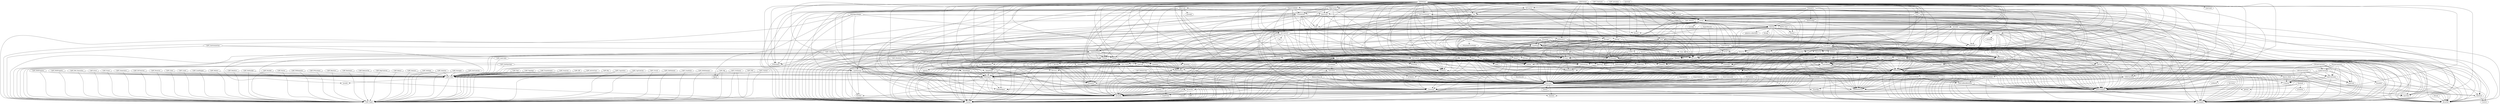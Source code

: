 DiGraph Uses {
  "Arraydef" -> "CAPI_Types"
  "Arraydef" -> "UComplex"
  "Arraydef" [href="Arraydef.html"]
  "AutoAdd" -> "UComplex"
  "AutoAdd" -> "DSSUcomplex"
  "AutoAdd" -> "EnergyMeter"
  "AutoAdd" -> "HashList"
  "AutoAdd" -> "Arraydef"
  "AutoAdd" -> "Generator"
  "AutoAdd" -> "Capacitor"
  "AutoAdd" -> "Classes"
  "AutoAdd" -> "DSSClass"
  "AutoAdd" [href="AutoAdd.html"]
  "AutoTrans" -> "Classes"
  "AutoTrans" -> "Command"
  "AutoTrans" -> "DSSClass"
  "AutoTrans" -> "PDClass"
  "AutoTrans" -> "Circuit"
  "AutoTrans" -> "PDElement"
  "AutoTrans" -> "UComplex"
  "AutoTrans" -> "DSSUcomplex"
  "AutoTrans" -> "UcMatrix"
  "AutoTrans" -> "Arraydef"
  "AutoTrans" -> "math"
  "AutoTrans" [href="AutoTrans.html"]
  "Bus" -> "ArrayDef"
  "Bus" -> "UComplex"
  "Bus" -> "DSSUcomplex"
  "Bus" -> "uCMatrix"
  "Bus" -> "NamedObject"
  "Bus" -> "DSSClass"
  "Bus" -> "DSSObject"
  "Bus" [href="Bus.html"]
  "CableConstants" -> "Arraydef"
  "CableConstants" -> "Ucmatrix"
  "CableConstants" -> "UComplex"
  "CableConstants" -> "DSSUcomplex"
  "CableConstants" -> "LineUnits"
  "CableConstants" -> "LineConstants"
  "CableConstants" [href="CableConstants.html"]
  "CableData" -> "Classes"
  "CableData" -> "Command"
  "CableData" -> "DSSClass"
  "CableData" -> "DSSObject"
  "CableData" -> "ConductorData"
  "CableData" [href="CableData.html"]
  "Capacitor" -> "Classes"
  "Capacitor" -> "Command"
  "Capacitor" -> "DSSClass"
  "Capacitor" -> "PDClass"
  "Capacitor" -> "PDElement"
  "Capacitor" -> "UcMatrix"
  "Capacitor" -> "ArrayDef"
  "Capacitor" [href="Capacitor.html"]
  "CapControl" -> "Classes"
  "CapControl" -> "Command"
  "CapControl" -> "ControlClass"
  "CapControl" -> "ControlElem"
  "CapControl" -> "CktElement"
  "CapControl" -> "Bus"
  "CapControl" -> "DSSClass"
  "CapControl" -> "Arraydef"
  "CapControl" -> "UComplex"
  "CapControl" -> "DSSUcomplex"
  "CapControl" -> "Capacitor"
  "CapControl" -> "utilities"
  "CapControl" -> "CapUserControl"
  "CapControl" [href="CapControl.html"]
  "CAPI_ActiveClass" -> "CAPI_Utils"
  "CAPI_ActiveClass" -> "CAPI_Types"
  "CAPI_ActiveClass" [href="CAPI_ActiveClass.html"]
  "CAPI_Bus" -> "CAPI_Utils"
  "CAPI_Bus" -> "CAPI_Types"
  "CAPI_Bus" [href="CAPI_Bus.html"]
  "CAPI_Capacitors" -> "CAPI_Utils"
  "CAPI_Capacitors" -> "CAPI_Types"
  "CAPI_Capacitors" [href="CAPI_Capacitors.html"]
  "CAPI_CapControls" -> "CAPI_Utils"
  "CAPI_CapControls" -> "CAPI_Types"
  "CAPI_CapControls" [href="CAPI_CapControls.html"]
  "CAPI_Circuit" -> "CAPI_Utils"
  "CAPI_Circuit" -> "CAPI_Types"
  "CAPI_Circuit" [href="CAPI_Circuit.html"]
  "CAPI_CktElement" -> "CAPI_Utils"
  "CAPI_CktElement" -> "CAPI_Types"
  "CAPI_CktElement" [href="CAPI_CktElement.html"]
  "CAPI_CmathLib" -> "CAPI_Utils"
  "CAPI_CmathLib" -> "CAPI_Types"
  "CAPI_CmathLib" [href="CAPI_CmathLib.html"]
  "CAPI_CNData" -> "CAPI_Utils"
  "CAPI_CNData" -> "CAPI_Types"
  "CAPI_CNData" -> "CNData"
  "CAPI_CNData" -> "CableData"
  "CAPI_CNData" [href="CAPI_CNData.html"]
  "CAPI_Constants" [href="CAPI_Constants.html"]
  "CAPI_Context" -> "DSSClass"
  "CAPI_Context" -> "CAPI_Utils"
  "CAPI_Context" -> "CAPI_Types"
  "CAPI_Context" [href="CAPI_Context.html"]
  "CAPI_CtrlQueue" -> "CAPI_Utils"
  "CAPI_CtrlQueue" -> "CAPI_Types"
  "CAPI_CtrlQueue" -> "Classes"
  "CAPI_CtrlQueue" [href="CAPI_CtrlQueue.html"]
  "CAPI_DSS" -> "DSSClass"
  "CAPI_DSS" -> "CAPI_Utils"
  "CAPI_DSS" -> "CAPI_Types"
  "CAPI_DSS" [href="CAPI_DSS.html"]
  "CAPI_DSSElement" -> "CAPI_Utils"
  "CAPI_DSSElement" -> "CAPI_Types"
  "CAPI_DSSElement" [href="CAPI_DSSElement.html"]
  "CAPI_DSSimComs" -> "CAPI_Utils"
  "CAPI_DSSimComs" -> "CAPI_Types"
  "CAPI_DSSimComs" -> "UComplex"
  "CAPI_DSSimComs" -> "DSSUcomplex"
  "CAPI_DSSimComs" [href="CAPI_DSSimComs.html"]
  "CAPI_DSSProgress" -> "CAPI_Utils"
  "CAPI_DSSProgress" -> "CAPI_Types"
  "CAPI_DSSProgress" [href="CAPI_DSSProgress.html"]
  "CAPI_DSSProperty" -> "CAPI_Utils"
  "CAPI_DSSProperty" -> "CAPI_Types"
  "CAPI_DSSProperty" [href="CAPI_DSSProperty.html"]
  "CAPI_DSS_Executive" -> "CAPI_Utils"
  "CAPI_DSS_Executive" -> "CAPI_Types"
  "CAPI_DSS_Executive" [href="CAPI_DSS_Executive.html"]
  "CAPI_Error" -> "CAPI_Utils"
  "CAPI_Error" -> "CAPI_Types"
  "CAPI_Error" [href="CAPI_Error.html"]
  "CAPI_Fuses" -> "CAPI_Utils"
  "CAPI_Fuses" -> "CAPI_Types"
  "CAPI_Fuses" [href="CAPI_Fuses.html"]
  "CAPI_Generators" -> "CAPI_Utils"
  "CAPI_Generators" -> "CAPI_Types"
  "CAPI_Generators" [href="CAPI_Generators.html"]
  "CAPI_GICSources" -> "CAPI_Utils"
  "CAPI_GICSources" -> "CAPI_Types"
  "CAPI_GICSources" [href="CAPI_GICSources.html"]
  "CAPI_ISources" -> "CAPI_Utils"
  "CAPI_ISources" -> "CAPI_Types"
  "CAPI_ISources" [href="CAPI_ISources.html"]
  "CAPI_LineCodes" -> "CAPI_Utils"
  "CAPI_LineCodes" -> "CAPI_Types"
  "CAPI_LineCodes" -> "LineCode"
  "CAPI_LineCodes" [href="CAPI_LineCodes.html"]
  "CAPI_LineGeometries" -> "CAPI_Utils"
  "CAPI_LineGeometries" -> "CAPI_Types"
  "CAPI_LineGeometries" -> "LineGeometry"
  "CAPI_LineGeometries" [href="CAPI_LineGeometries.html"]
  "CAPI_Lines" -> "CAPI_Utils"
  "CAPI_Lines" -> "CAPI_Types"
  "CAPI_Lines" [href="CAPI_Lines.html"]
  "CAPI_LineSpacings" -> "CAPI_Utils"
  "CAPI_LineSpacings" -> "CAPI_Types"
  "CAPI_LineSpacings" -> "LineSpacing"
  "CAPI_LineSpacings" [href="CAPI_LineSpacings.html"]
  "CAPI_Loads" -> "CAPI_Utils"
  "CAPI_Loads" -> "CAPI_Types"
  "CAPI_Loads" [href="CAPI_Loads.html"]
  "CAPI_LoadShapes" -> "CAPI_Utils"
  "CAPI_LoadShapes" -> "CAPI_Types"
  "CAPI_LoadShapes" [href="CAPI_LoadShapes.html"]
  "CAPI_metadata" [href="CAPI_metadata.html"]
  "CAPI_Meters" -> "CAPI_Utils"
  "CAPI_Meters" -> "CAPI_Types"
  "CAPI_Meters" [href="CAPI_Meters.html"]
  "CAPI_Monitors" -> "CAPI_Utils"
  "CAPI_Monitors" -> "CAPI_Types"
  "CAPI_Monitors" [href="CAPI_Monitors.html"]
  "CAPI_NoParallel" -> "CAPI_Utils"
  "CAPI_NoParallel" -> "CAPI_Types"
  "CAPI_NoParallel" [href="CAPI_NoParallel.html"]
  "CAPI_Obj" -> "CAPI_Utils"
  "CAPI_Obj" -> "CAPI_Types"
  "CAPI_Obj" -> "DSSObject"
  "CAPI_Obj" -> "fpjson"
  "CAPI_Obj" [href="CAPI_Obj.html"]
  "CAPI_Parallel" -> "CAPI_Utils"
  "CAPI_Parallel" -> "CAPI_Types"
  "CAPI_Parallel" [href="CAPI_Parallel.html"]
  "CAPI_Parser" -> "CAPI_Utils"
  "CAPI_Parser" -> "CAPI_Types"
  "CAPI_Parser" [href="CAPI_Parser.html"]
  "CAPI_PDElements" -> "CAPI_Utils"
  "CAPI_PDElements" -> "CAPI_Types"
  "CAPI_PDElements" [href="CAPI_PDElements.html"]
  "CAPI_PVSystems" -> "CAPI_Utils"
  "CAPI_PVSystems" -> "CAPI_Types"
  "CAPI_PVSystems" [href="CAPI_PVSystems.html"]
  "CAPI_Reactors" -> "CAPI_Utils"
  "CAPI_Reactors" -> "CAPI_Types"
  "CAPI_Reactors" [href="CAPI_Reactors.html"]
  "CAPI_Reclosers" -> "CAPI_Utils"
  "CAPI_Reclosers" -> "CAPI_Types"
  "CAPI_Reclosers" [href="CAPI_Reclosers.html"]
  "CAPI_ReduceCkt" -> "CAPI_Utils"
  "CAPI_ReduceCkt" -> "CAPI_Types"
  "CAPI_ReduceCkt" [href="CAPI_ReduceCkt.html"]
  "CAPI_RegControls" -> "CAPI_Utils"
  "CAPI_RegControls" -> "CAPI_Types"
  "CAPI_RegControls" [href="CAPI_RegControls.html"]
  "CAPI_Relays" -> "CAPI_Utils"
  "CAPI_Relays" -> "CAPI_Types"
  "CAPI_Relays" [href="CAPI_Relays.html"]
  "CAPI_Sensors" -> "CAPI_Utils"
  "CAPI_Sensors" -> "CAPI_Types"
  "CAPI_Sensors" [href="CAPI_Sensors.html"]
  "CAPI_Settings" -> "CAPI_Utils"
  "CAPI_Settings" -> "CAPI_Types"
  "CAPI_Settings" [href="CAPI_Settings.html"]
  "CAPI_Solution" -> "CAPI_Utils"
  "CAPI_Solution" -> "CAPI_Types"
  "CAPI_Solution" [href="CAPI_Solution.html"]
  "CAPI_Storages" -> "CAPI_Utils"
  "CAPI_Storages" -> "CAPI_Types"
  "CAPI_Storages" [href="CAPI_Storages.html"]
  "CAPI_SwtControls" -> "CAPI_Utils"
  "CAPI_SwtControls" -> "CAPI_Types"
  "CAPI_SwtControls" [href="CAPI_SwtControls.html"]
  "CAPI_Text" -> "CAPI_Utils"
  "CAPI_Text" -> "CAPI_Types"
  "CAPI_Text" [href="CAPI_Text.html"]
  "CAPI_Topology" -> "CAPI_Utils"
  "CAPI_Topology" -> "CAPI_Types"
  "CAPI_Topology" [href="CAPI_Topology.html"]
  "CAPI_Transformers" -> "CAPI_Utils"
  "CAPI_Transformers" -> "CAPI_Types"
  "CAPI_Transformers" [href="CAPI_Transformers.html"]
  "CAPI_TSData" -> "CAPI_Utils"
  "CAPI_TSData" -> "CAPI_Types"
  "CAPI_TSData" -> "TSData"
  "CAPI_TSData" -> "CableData"
  "CAPI_TSData" [href="CAPI_TSData.html"]
  "CAPI_Types" [href="CAPI_Types.html"]
  "CAPI_Utils" -> "sysutils"
  "CAPI_Utils" -> "DSSPointerList"
  "CAPI_Utils" -> "DSSClass"
  "CAPI_Utils" -> "CAPI_Types"
  "CAPI_Utils" [href="CAPI_Utils.html"]
  "CAPI_Vsources" -> "CAPI_Utils"
  "CAPI_Vsources" -> "CAPI_Types"
  "CAPI_Vsources" [href="CAPI_Vsources.html"]
  "CAPI_WireData" -> "CAPI_Utils"
  "CAPI_WireData" -> "CAPI_Types"
  "CAPI_WireData" -> "WireData"
  "CAPI_WireData" -> "ConductorData"
  "CAPI_WireData" [href="CAPI_WireData.html"]
  "CAPI_XYCurves" -> "CAPI_Utils"
  "CAPI_XYCurves" -> "CAPI_Types"
  "CAPI_XYCurves" -> "XYCurve"
  "CAPI_XYCurves" -> "DSSClass"
  "CAPI_XYCurves" [href="CAPI_XYCurves.html"]
  "CAPI_YMatrix" -> "UComplex"
  "CAPI_YMatrix" -> "DSSUcomplex"
  "CAPI_YMatrix" -> "Solution"
  "CAPI_YMatrix" -> "CAPI_Utils"
  "CAPI_YMatrix" -> "CAPI_Types"
  "CAPI_YMatrix" [href="CAPI_YMatrix.html"]
  "CAPI_ZIP" -> "CAPI_Utils"
  "CAPI_ZIP" -> "CAPI_Types"
  "CAPI_ZIP" [href="CAPI_ZIP.html"]
  "CapUserControl" -> "Dynamics"
  "CapUserControl" -> "DSSCallBackRoutines"
  "CapUserControl" -> "UComplex"
  "CapUserControl" -> "DSSUcomplex"
  "CapUserControl" -> "Arraydef"
  "CapUserControl" -> "DSSClass"
  "CapUserControl" [href="CapUserControl.html"]
  "Circuit" -> "Classes"
  "Circuit" -> "Solution"
  "Circuit" -> "SysUtils"
  "Circuit" -> "ArrayDef"
  "Circuit" -> "HashList"
  "Circuit" -> "DSSPointerList"
  "Circuit" -> "CktElement"
  "Circuit" -> "DSSClass"
  "Circuit" -> "Bus"
  "Circuit" -> "LoadShape"
  "Circuit" -> "PriceShape"
  "Circuit" -> "ControlQueue"
  "Circuit" -> "UComplex"
  "Circuit" -> "DSSUcomplex"
  "Circuit" -> "AutoAdd"
  "Circuit" -> "EnergyMeter"
  "Circuit" -> "NamedObject"
  "Circuit" -> "CktTree"
  "Circuit" -> "MeTIS_Exec"
  "Circuit" -> "Monitor"
  "Circuit" -> "PCClass"
  "Circuit" -> "PDClass"
  "Circuit" -> "math"
  "Circuit" -> "Sparse_Math"
  "Circuit" -> "Process"
  "Circuit" -> "syncobjs"
  "Circuit" [href="Circuit.html"]
  "CktElement" -> "Classes"
  "CktElement" -> "UComplex"
  "CktElement" -> "DSSUcomplex"
  "CktElement" -> "Ucmatrix"
  "CktElement" -> "ArrayDef"
  "CktElement" -> "Terminal"
  "CktElement" -> "DSSObject"
  "CktElement" -> "DSSClass"
  "CktElement" -> "DSSPointerList"
  "CktElement" -> "DSSClassDefs"
  "CktElement" [href="CktElement.html"]
  "CktElementClass" -> "DSSClass"
  "CktElementClass" [href="CktElementClass.html"]
  "CktTree" -> "Classes"
  "CktTree" -> "ArrayDef"
  "CktTree" -> "StackDef"
  "CktTree" -> "DSSPointerList"
  "CktTree" -> "CktElement"
  "CktTree" [href="CktTree.html"]
  "CmdForms" -> "Classes"
  "CmdForms" [href="CmdForms.html"]
  "CNData" -> "Classes"
  "CNData" -> "Command"
  "CNData" -> "DSSClass"
  "CNData" -> "DSSObject"
  "CNData" -> "ConductorData"
  "CNData" -> "CableData"
  "CNData" [href="CNData.html"]
  "CNLineConstants" -> "Arraydef"
  "CNLineConstants" -> "Ucmatrix"
  "CNLineConstants" -> "UComplex"
  "CNLineConstants" -> "DSSUcomplex"
  "CNLineConstants" -> "LineUnits"
  "CNLineConstants" -> "LineConstants"
  "CNLineConstants" -> "CableConstants"
  "CNLineConstants" [href="CNLineConstants.html"]
  "Command" -> "Hashlist"
  "Command" [href="Command.html"]
  "ConductorData" -> "Classes"
  "ConductorData" -> "Command"
  "ConductorData" -> "DSSClass"
  "ConductorData" -> "DSSObject"
  "ConductorData" -> "ArrayDef"
  "ConductorData" [href="ConductorData.html"]
  "ControlClass" -> "DSSClass"
  "ControlClass" -> "CktElementClass"
  "ControlClass" [href="ControlClass.html"]
  "ControlElem" -> "CktElement"
  "ControlElem" -> "Bus"
  "ControlElem" -> "UComplex"
  "ControlElem" -> "DSSUcomplex"
  "ControlElem" -> "DSSClass"
  "ControlElem" [href="ControlElem.html"]
  "ControlProxy" -> "Classes"
  "ControlProxy" -> "ControlQueue"
  "ControlProxy" -> "ControlElem"
  "ControlProxy" -> "DSSClass"
  "ControlProxy" -> "sysutils"
  "ControlProxy" -> "Utilities"
  "ControlProxy" -> "UComplex"
  "ControlProxy" -> "DSSUcomplex"
  "ControlProxy" [href="ControlProxy.html"]
  "ControlQueue" -> "Arraydef"
  "ControlQueue" -> "ControlElem"
  "ControlQueue" -> "Classes"
  "ControlQueue" -> "DSSClass"
  "ControlQueue" [href="ControlQueue.html"]
  "cpucount" [href="cpucount.html"]
  "Diakoptics" -> "DSSClass"
  "Diakoptics" -> "Circuit"
  "Diakoptics" -> "Solution"
  "Diakoptics" -> "SysUtils"
  "Diakoptics" -> "DSSClassDefs"
  "Diakoptics" -> "EnergyMeter"
  "Diakoptics" -> "SolutionAlgs"
  "Diakoptics" -> "Line"
  "Diakoptics" -> "CmdForms"
  "Diakoptics" [href="Diakoptics.html"]
  "DSSCallBackRoutines" -> "ArrayDef"
  "DSSCallBackRoutines" -> "UComplex"
  "DSSCallBackRoutines" -> "DSSUcomplex"
  "DSSCallBackRoutines" [href="DSSCallBackRoutines.html"]
  "DSSClass" -> "Command"
  "DSSClass" -> "Arraydef"
  "DSSClass" -> "Hashlist"
  "DSSClass" -> "Classes"
  "DSSClass" -> "DSSPointerList"
  "DSSClass" -> "NamedObject"
  "DSSClass" -> "ParserDel"
  "DSSClass" -> "SyncObjs"
  "DSSClass" -> "UComplex"
  "DSSClass" -> "DSSUcomplex"
  "DSSClass" -> "contnrs"
  "DSSClass" -> "CAPI_Types"
  "DSSClass" -> "gettext"
  "DSSClass" [href="DSSClass.html"]
  "DSSClassDefs" -> "DSSClass"
  "DSSClassDefs" -> "DSSPointerList"
  "DSSClassDefs" -> "HashList"
  "DSSClassDefs" [href="DSSClassDefs.html"]
  "DSSGlobals" -> "Classes"
  "DSSGlobals" -> "DSSClassDefs"
  "DSSGlobals" -> "DSSObject"
  "DSSGlobals" -> "DSSClass"
  "DSSGlobals" -> "ParserDel"
  "DSSGlobals" -> "Hashlist"
  "DSSGlobals" -> "DSSPointerList"
  "DSSGlobals" -> "UComplex"
  "DSSGlobals" -> "DSSUcomplex"
  "DSSGlobals" -> "Arraydef"
  "DSSGlobals" -> "CktElement"
  "DSSGlobals" -> "Circuit"
  "DSSGlobals" -> "BaseUnix"
  "DSSGlobals" -> "gettext"
  "DSSGlobals" -> "CpuCount"
  "DSSGlobals" -> "Spectrum"
  "DSSGlobals" -> "LoadShape"
  "DSSGlobals" -> "TempShape"
  "DSSGlobals" -> "PriceShape"
  "DSSGlobals" -> "XYCurve"
  "DSSGlobals" -> "GrowthShape"
  "DSSGlobals" -> "Monitor"
  "DSSGlobals" -> "EnergyMeter"
  "DSSGlobals" -> "Sensor"
  "DSSGlobals" -> "TCC_Curve"
  "DSSGlobals" -> "WireData"
  "DSSGlobals" -> "CNData"
  "DSSGlobals" -> "TSData"
  "DSSGlobals" -> "LineSpacing"
  "DSSGlobals" -> "Storage"
  "DSSGlobals" -> "Storage2"
  "DSSGlobals" -> "PVSystem"
  "DSSGlobals" -> "PVSystem2"
  "DSSGlobals" -> "InvControl"
  "DSSGlobals" -> "InvControl2"
  "DSSGlobals" -> "ExpControl"
  "DSSGlobals" -> "LineCode"
  "DSSGlobals" -> "LineGeometry"
  "DSSGlobals" -> "Line"
  "DSSGlobals" -> "VSource"
  "DSSGlobals" -> "ISource"
  "DSSGlobals" -> "VCCS"
  "DSSGlobals" -> "Load"
  "DSSGlobals" -> "Transformer"
  "DSSGlobals" -> "RegControl"
  "DSSGlobals" -> "Capacitor"
  "DSSGlobals" -> "Reactor"
  "DSSGlobals" -> "CapControl"
  "DSSGlobals" -> "Fault"
  "DSSGlobals" -> "Generator"
  "DSSGlobals" -> "GenDispatcher"
  "DSSGlobals" -> "StorageController"
  "DSSGlobals" -> "StorageController2"
  "DSSGlobals" -> "Relay"
  "DSSGlobals" -> "Recloser"
  "DSSGlobals" -> "Fuse"
  "DSSGlobals" -> "SwtControl"
  "DSSGlobals" -> "UPFC"
  "DSSGlobals" -> "UPFCControl"
  "DSSGlobals" -> "ESPVLControl"
  "DSSGlobals" -> "IndMach012"
  "DSSGlobals" -> "GICsource"
  "DSSGlobals" -> "AutoTrans"
  "DSSGlobals" -> "VSConverter"
  "DSSGlobals" -> "XfmrCode"
  "DSSGlobals" -> "GICLine"
  "DSSGlobals" -> "GICTransformer"
  "DSSGlobals" [href="DSSGlobals.html"]
  "DSSHelper" -> "DSSClass"
  "DSSHelper" -> "Circuit"
  "DSSHelper" -> "Spectrum"
  "DSSHelper" -> "LoadShape"
  "DSSHelper" -> "TempShape"
  "DSSHelper" -> "PriceShape"
  "DSSHelper" -> "XYCurve"
  "DSSHelper" -> "GrowthShape"
  "DSSHelper" -> "Monitor"
  "DSSHelper" -> "EnergyMeter"
  "DSSHelper" -> "Sensor"
  "DSSHelper" -> "TCC_Curve"
  "DSSHelper" -> "WireData"
  "DSSHelper" -> "CNData"
  "DSSHelper" -> "TSData"
  "DSSHelper" -> "LineSpacing"
  "DSSHelper" -> "Storage"
  "DSSHelper" -> "Storage2"
  "DSSHelper" -> "PVSystem"
  "DSSHelper" -> "PVSystem2"
  "DSSHelper" -> "InvControl"
  "DSSHelper" -> "InvControl2"
  "DSSHelper" -> "ExpControl"
  "DSSHelper" -> "LineCode"
  "DSSHelper" -> "LineGeometry"
  "DSSHelper" -> "Line"
  "DSSHelper" -> "VSource"
  "DSSHelper" -> "ISource"
  "DSSHelper" -> "VCCS"
  "DSSHelper" -> "Load"
  "DSSHelper" -> "Transformer"
  "DSSHelper" -> "RegControl"
  "DSSHelper" -> "Capacitor"
  "DSSHelper" -> "Reactor"
  "DSSHelper" -> "CapControl"
  "DSSHelper" -> "Fault"
  "DSSHelper" -> "Generator"
  "DSSHelper" -> "GenDispatcher"
  "DSSHelper" -> "StorageController"
  "DSSHelper" -> "StorageController2"
  "DSSHelper" -> "Relay"
  "DSSHelper" -> "Recloser"
  "DSSHelper" -> "Fuse"
  "DSSHelper" -> "SwtControl"
  "DSSHelper" -> "UPFC"
  "DSSHelper" -> "UPFCControl"
  "DSSHelper" -> "ESPVLControl"
  "DSSHelper" -> "IndMach012"
  "DSSHelper" -> "GICsource"
  "DSSHelper" -> "AutoTrans"
  "DSSHelper" -> "VSConverter"
  "DSSHelper" -> "XfmrCode"
  "DSSHelper" -> "GICLine"
  "DSSHelper" -> "GICTransformer"
  "DSSHelper" -> "Solution"
  "DSSHelper" -> "ConductorData"
  "DSSHelper" -> "DSSObject"
  "DSSHelper" -> "Executive"
  "DSSHelper" -> "ControlProxy"
  "DSSHelper" -> "ExportCIMXML"
  "DSSHelper" [href="DSSHelper.html"]
  "DSSObject" -> "Classes"
  "DSSObject" -> "ParserDel"
  "DSSObject" -> "Arraydef"
  "DSSObject" -> "DSSClass"
  "DSSObject" -> "NamedObject"
  "DSSObject" -> "CAPI_Types"
  "DSSObject" [href="DSSObject.html"]
  "DSSObjectHelper" -> "Classes"
  "DSSObjectHelper" -> "DSSObject"
  "DSSObjectHelper" -> "DSSClass"
  "DSSObjectHelper" -> "Circuit"
  "DSSObjectHelper" -> "ArrayDef"
  "DSSObjectHelper" -> "CAPI_Types"
  "DSSObjectHelper" -> "fpjson"
  "DSSObjectHelper" [href="DSSObjectHelper.html"]
  "DSSPointerList" -> "Arraydef"
  "DSSPointerList" -> "SysUtils"
  "DSSPointerList" [href="DSSPointerList.html"]
  "DSSUcomplex" -> "UComplex"
  "DSSUcomplex" [href="DSSUcomplex.html"]
  "Dynamics" [href="Dynamics.html"]
  "EnergyMeter" -> "DSSClass"
  "EnergyMeter" -> "MeterClass"
  "EnergyMeter" -> "MeterElement"
  "EnergyMeter" -> "CktElement"
  "EnergyMeter" -> "PDElement"
  "EnergyMeter" -> "arrayDef"
  "EnergyMeter" -> "DSSPointerList"
  "EnergyMeter" -> "CktTree"
  "EnergyMeter" -> "UComplex"
  "EnergyMeter" -> "DSSUcomplex"
  "EnergyMeter" -> "Load"
  "EnergyMeter" -> "Generator"
  "EnergyMeter" -> "XYCurve"
  "EnergyMeter" -> "Command"
  "EnergyMeter" -> "Classes"
  "EnergyMeter" [href="EnergyMeter.html"]
  "ESPVLControl" -> "Command"
  "ESPVLControl" -> "ControlClass"
  "ESPVLControl" -> "ControlElem"
  "ESPVLControl" -> "CktElement"
  "ESPVLControl" -> "DSSClass"
  "ESPVLControl" -> "Arraydef"
  "ESPVLControl" -> "UComplex"
  "ESPVLControl" -> "DSSUcomplex"
  "ESPVLControl" -> "utilities"
  "ESPVLControl" -> "DSSPointerList"
  "ESPVLControl" -> "Classes"
  "ESPVLControl" -> "Loadshape"
  "ESPVLControl" [href="ESPVLControl.html"]
  "ExecCommands" -> "Command"
  "ExecCommands" -> "DSSClass"
  "ExecCommands" [href="ExecCommands.html"]
  "ExecHelper" -> "Executive"
  "ExecHelper" -> "Classes"
  "ExecHelper" [href="ExecHelper.html"]
  "ExecOptions" -> "Command"
  "ExecOptions" -> "DSSClass"
  "ExecOptions" [href="ExecOptions.html"]
  "Executive" -> "Classes"
  "Executive" -> "DSSPointerList"
  "Executive" -> "Command"
  "Executive" -> "Contnrs"
  "Executive" -> "DSSClass"
  "Executive" -> "CAPI_Utils"
  "Executive" -> "CAPI_Types"
  "Executive" [href="Executive.html"]
  "ExpControl" -> "gqueue"
  "ExpControl" -> "Command"
  "ExpControl" -> "ControlClass"
  "ExpControl" -> "ControlElem"
  "ExpControl" -> "CktElement"
  "ExpControl" -> "DSSClass"
  "ExpControl" -> "PVSystem2"
  "ExpControl" -> "Arraydef"
  "ExpControl" -> "UComplex"
  "ExpControl" -> "DSSUcomplex"
  "ExpControl" -> "utilities"
  "ExpControl" -> "Dynamics"
  "ExpControl" -> "DSSPointerList"
  "ExpControl" -> "Classes"
  "ExpControl" -> "StrUtils"
  "ExpControl" [href="ExpControl.html"]
  "ExportCIMXML" -> "Classes"
  "ExportCIMXML" -> "NamedObject"
  "ExportCIMXML" -> "DSSClass"
  "ExportCIMXML" -> "CktElement"
  "ExportCIMXML" -> "PDElement"
  "ExportCIMXML" -> "Transformer"
  "ExportCIMXML" -> "AutoTrans"
  "ExportCIMXML" -> "Storage2"
  "ExportCIMXML" -> "InvControl2"
  "ExportCIMXML" -> "ExpControl"
  "ExportCIMXML" -> "PVSystem2"
  "ExportCIMXML" -> "HashList"
  "ExportCIMXML" [href="ExportCIMXML.html"]
  "ExportOptions" -> "Command"
  "ExportOptions" -> "DSSClass"
  "ExportOptions" [href="ExportOptions.html"]
  "ExportResults" -> "EnergyMeter"
  "ExportResults" -> "XYCurve"
  "ExportResults" -> "DSSClass"
  "ExportResults" [href="ExportResults.html"]
  "Fault" -> "Classes"
  "Fault" -> "Command"
  "Fault" -> "DSSClass"
  "Fault" -> "PDClass"
  "Fault" -> "Circuit"
  "Fault" -> "PDElement"
  "Fault" -> "UcMatrix"
  "Fault" -> "ArrayDef"
  "Fault" [href="Fault.html"]
  "Fuse" -> "Classes"
  "Fuse" -> "Command"
  "Fuse" -> "ControlClass"
  "Fuse" -> "ControlElem"
  "Fuse" -> "CktElement"
  "Fuse" -> "DSSClass"
  "Fuse" -> "Arraydef"
  "Fuse" -> "UComplex"
  "Fuse" -> "DSSUcomplex"
  "Fuse" -> "utilities"
  "Fuse" -> "TCC_Curve"
  "Fuse" -> "Math"
  "Fuse" [href="Fuse.html"]
  "GenDispatcher" -> "Command"
  "GenDispatcher" -> "ControlClass"
  "GenDispatcher" -> "ControlElem"
  "GenDispatcher" -> "CktElement"
  "GenDispatcher" -> "DSSClass"
  "GenDispatcher" -> "Arraydef"
  "GenDispatcher" -> "UComplex"
  "GenDispatcher" -> "DSSUcomplex"
  "GenDispatcher" -> "utilities"
  "GenDispatcher" -> "DSSPointerList"
  "GenDispatcher" -> "Classes"
  "GenDispatcher" [href="GenDispatcher.html"]
  "generator" -> "Classes"
  "generator" -> "GenUserModel"
  "generator" -> "DSSClass"
  "generator" -> "PCClass"
  "generator" -> "PCElement"
  "generator" -> "ucmatrix"
  "generator" -> "UComplex"
  "generator" -> "DSSUcomplex"
  "generator" -> "LoadShape"
  "generator" -> "Spectrum"
  "generator" -> "ArrayDef"
  "generator" -> "Dynamics"
  "generator" [href="generator.html"]
  "GenUserModel" -> "Dynamics"
  "GenUserModel" -> "DSSCallBackRoutines"
  "GenUserModel" -> "UComplex"
  "GenUserModel" -> "DSSUcomplex"
  "GenUserModel" -> "Arraydef"
  "GenUserModel" -> "DSSClass"
  "GenUserModel" [href="GenUserModel.html"]
  "GICLine" -> "Classes"
  "GICLine" -> "DSSClass"
  "GICLine" -> "PCClass"
  "GICLine" -> "PCElement"
  "GICLine" -> "ucmatrix"
  "GICLine" -> "UComplex"
  "GICLine" -> "DSSUcomplex"
  "GICLine" -> "Spectrum"
  "GICLine" [href="GICLine.html"]
  "GICsource" -> "Classes"
  "GICsource" -> "DSSClass"
  "GICsource" -> "PCClass"
  "GICsource" -> "PCElement"
  "GICsource" -> "ucmatrix"
  "GICsource" -> "UComplex"
  "GICsource" -> "DSSUcomplex"
  "GICsource" -> "Line"
  "GICsource" [href="GICsource.html"]
  "GICTransformer" -> "Classes"
  "GICTransformer" -> "Command"
  "GICTransformer" -> "DSSClass"
  "GICTransformer" -> "PDClass"
  "GICTransformer" -> "Circuit"
  "GICTransformer" -> "PDElement"
  "GICTransformer" -> "UcMatrix"
  "GICTransformer" -> "ArrayDef"
  "GICTransformer" -> "XYCurve"
  "GICTransformer" [href="GICTransformer.html"]
  "GrowthShape" -> "Classes"
  "GrowthShape" -> "Command"
  "GrowthShape" -> "DSSClass"
  "GrowthShape" -> "DSSObject"
  "GrowthShape" -> "UcMatrix"
  "GrowthShape" -> "Arraydef"
  "GrowthShape" [href="GrowthShape.html"]
  "HashList" -> "Contnrs"
  "HashList" -> "ArrayDef"
  "HashList" [href="HashList.html"]
  "IndMach012" -> "Classes"
  "IndMach012" -> "DSSClass"
  "IndMach012" -> "PCClass"
  "IndMach012" -> "PCElement"
  "IndMach012" -> "ucmatrix"
  "IndMach012" -> "UComplex"
  "IndMach012" -> "DSSUcomplex"
  "IndMach012" -> "ArrayDef"
  "IndMach012" -> "LoadShape"
  "IndMach012" -> "GrowthShape"
  "IndMach012" -> "Spectrum"
  "IndMach012" -> "Dynamics"
  "IndMach012" -> "Generator"
  "IndMach012" [href="IndMach012.html"]
  "InvControl" -> "RollAvgWindow"
  "InvControl" -> "Command"
  "InvControl" -> "ControlClass"
  "InvControl" -> "ControlElem"
  "InvControl" -> "CktElement"
  "InvControl" -> "DSSClass"
  "InvControl" -> "PVSystem"
  "InvControl" -> "Arraydef"
  "InvControl" -> "UComplex"
  "InvControl" -> "DSSUcomplex"
  "InvControl" -> "utilities"
  "InvControl" -> "XYcurve"
  "InvControl" -> "Dynamics"
  "InvControl" -> "DSSPointerList"
  "InvControl" -> "Classes"
  "InvControl" -> "StrUtils"
  "InvControl" [href="InvControl.html"]
  "InvControl2" -> "RollAvgWindow"
  "InvControl2" -> "Command"
  "InvControl2" -> "ControlClass"
  "InvControl2" -> "ControlElem"
  "InvControl2" -> "CktElement"
  "InvControl2" -> "DSSClass"
  "InvControl2" -> "bus"
  "InvControl2" -> "PCElement"
  "InvControl2" -> "PVSystem2"
  "InvControl2" -> "Storage2"
  "InvControl2" -> "Arraydef"
  "InvControl2" -> "UComplex"
  "InvControl2" -> "DSSUcomplex"
  "InvControl2" -> "utilities"
  "InvControl2" -> "XYcurve"
  "InvControl2" -> "Dynamics"
  "InvControl2" -> "DSSPointerList"
  "InvControl2" -> "Classes"
  "InvControl2" -> "StrUtils"
  "InvControl2" [href="InvControl2.html"]
  "Isource" -> "Classes"
  "Isource" -> "DSSClass"
  "Isource" -> "PCClass"
  "Isource" -> "PCElement"
  "Isource" -> "ucmatrix"
  "Isource" -> "UComplex"
  "Isource" -> "DSSUcomplex"
  "Isource" -> "Spectrum"
  "Isource" -> "Loadshape"
  "Isource" [href="Isource.html"]
  "KLUSolve" -> "UComplex"
  "KLUSolve" -> "DSSUcomplex"
  "KLUSolve" [href="KLUSolve.html"]
  "Line" -> "Classes"
  "Line" -> "Command"
  "Line" -> "DSSClass"
  "Line" -> "Circuit"
  "Line" -> "PDElement"
  "Line" -> "UcMatrix"
  "Line" -> "LineCode"
  "Line" -> "ArrayDef"
  "Line" -> "LineGeometry"
  "Line" -> "LineSpacing"
  "Line" -> "ConductorData"
  "Line" -> "PDClass"
  "Line" -> "UComplex"
  "Line" -> "DSSUcomplex"
  "Line" -> "DSSObject"
  "Line" [href="Line.html"]
  "LineCode" -> "Classes"
  "LineCode" -> "Command"
  "LineCode" -> "DSSClass"
  "LineCode" -> "DSSObject"
  "LineCode" -> "UcMatrix"
  "LineCode" -> "Arraydef"
  "LineCode" [href="LineCode.html"]
  "LineConstants" -> "Arraydef"
  "LineConstants" -> "Ucmatrix"
  "LineConstants" -> "UComplex"
  "LineConstants" -> "DSSUcomplex"
  "LineConstants" -> "LineUnits"
  "LineConstants" [href="LineConstants.html"]
  "LineGeometry" -> "Classes"
  "LineGeometry" -> "Sysutils"
  "LineGeometry" -> "Arraydef"
  "LineGeometry" -> "Command"
  "LineGeometry" -> "DSSClass"
  "LineGeometry" -> "DSSObject"
  "LineGeometry" -> "uCMatrix"
  "LineGeometry" -> "LineConstants"
  "LineGeometry" -> "ConductorData"
  "LineGeometry" -> "CNData"
  "LineGeometry" -> "TSData"
  "LineGeometry" -> "LineSpacing"
  "LineGeometry" [href="LineGeometry.html"]
  "LineSpacing" -> "Classes"
  "LineSpacing" -> "Sysutils"
  "LineSpacing" -> "Arraydef"
  "LineSpacing" -> "Command"
  "LineSpacing" -> "DSSClass"
  "LineSpacing" -> "DSSObject"
  "LineSpacing" [href="LineSpacing.html"]
  "LineUnits" [href="LineUnits.html"]
  "Load" -> "Classes"
  "Load" -> "DSSClass"
  "Load" -> "PCClass"
  "Load" -> "PCElement"
  "Load" -> "ucmatrix"
  "Load" -> "UComplex"
  "Load" -> "DSSUcomplex"
  "Load" -> "LoadShape"
  "Load" -> "GrowthShape"
  "Load" -> "Spectrum"
  "Load" -> "ArrayDef"
  "Load" [href="Load.html"]
  "LoadShape" -> "Classes"
  "LoadShape" -> "ParserDel"
  "LoadShape" -> "Command"
  "LoadShape" -> "DSSClass"
  "LoadShape" -> "DSSObject"
  "LoadShape" -> "UcMatrix"
  "LoadShape" -> "UComplex"
  "LoadShape" -> "DSSUcomplex"
  "LoadShape" -> "Arraydef"
  "LoadShape" -> "Utilities"
  "LoadShape" -> "BaseUnix"
  "LoadShape" -> "Unix"
  "LoadShape" [href="LoadShape.html"]
  "Mathutil" -> "Arraydef"
  "Mathutil" -> "UComplex"
  "Mathutil" -> "DSSUcomplex"
  "Mathutil" -> "uCmatrix"
  "Mathutil" [href="Mathutil.html"]
  "MemoryMap_lib" -> "Classes"
  "MemoryMap_lib" -> "DSSClass"
  "MemoryMap_lib" [href="MemoryMap_lib.html"]
  "MeterClass" -> "DSSClass"
  "MeterClass" -> "CktElementClass"
  "MeterClass" [href="MeterClass.html"]
  "MeterElement" -> "CktElement"
  "MeterElement" -> "Bus"
  "MeterElement" -> "UComplex"
  "MeterElement" -> "DSSUcomplex"
  "MeterElement" -> "DSSClass"
  "MeterElement" -> "Arraydef"
  "MeterElement" [href="MeterElement.html"]
  "MeTIS_Exec" -> "SysUtils"
  "MeTIS_Exec" -> "Classes"
  "MeTIS_Exec" -> "Process"
  "MeTIS_Exec" [href="MeTIS_Exec.html"]
  "Monitor" -> "Command"
  "Monitor" -> "MeterClass"
  "Monitor" -> "Meterelement"
  "Monitor" -> "DSSClass"
  "Monitor" -> "Arraydef"
  "Monitor" -> "UComplex"
  "Monitor" -> "DSSUcomplex"
  "Monitor" -> "utilities"
  "Monitor" -> "Classes"
  "Monitor" [href="Monitor.html"]
  "NamedObject" [href="NamedObject.html"]
  "OHLineConstants" -> "Arraydef"
  "OHLineConstants" -> "Ucmatrix"
  "OHLineConstants" -> "UComplex"
  "OHLineConstants" -> "DSSUcomplex"
  "OHLineConstants" -> "LineUnits"
  "OHLineConstants" -> "LineConstants"
  "OHLineConstants" [href="OHLineConstants.html"]
  "ParserDel" -> "Arraydef"
  "ParserDel" -> "classes"
  "ParserDel" -> "CmdForms"
  "ParserDel" -> "Sysutils"
  "ParserDel" -> "RPN"
  "ParserDel" -> "HashList"
  "ParserDel" [href="ParserDel.html"]
  "PCClass" -> "DSSClass"
  "PCClass" -> "CktElementClass"
  "PCClass" [href="PCClass.html"]
  "PCElement" -> "Classes"
  "PCElement" -> "CktElement"
  "PCElement" -> "UComplex"
  "PCElement" -> "DSSUcomplex"
  "PCElement" -> "DSSClass"
  "PCElement" -> "Spectrum"
  "PCElement" -> "Arraydef"
  "PCElement" -> "Meterelement"
  "PCElement" [href="PCElement.html"]
  "PDClass" -> "DSSClass"
  "PDClass" -> "CktElementClass"
  "PDClass" [href="PDClass.html"]
  "PDElement" -> "CktElement"
  "PDElement" -> "UComplex"
  "PDElement" -> "DSSUcomplex"
  "PDElement" -> "ucmatrix"
  "PDElement" -> "DSSClass"
  "PDElement" -> "MeterElement"
  "PDElement" -> "Arraydef"
  "PDElement" [href="PDElement.html"]
  "PlotOptions" -> "Command"
  "PlotOptions" -> "ArrayDef"
  "PlotOptions" -> "DSSClass"
  "PlotOptions" [href="PlotOptions.html"]
  "PriceShape" -> "Classes"
  "PriceShape" -> "Command"
  "PriceShape" -> "DSSClass"
  "PriceShape" -> "DSSObject"
  "PriceShape" -> "Arraydef"
  "PriceShape" [href="PriceShape.html"]
  "Pstcalc" -> "ArrayDef"
  "Pstcalc" [href="Pstcalc.html"]
  "PVsystem" -> "Classes"
  "PVsystem" -> "DSSClass"
  "PVsystem" -> "PCClass"
  "PVsystem" -> "PCElement"
  "PVsystem" -> "ucmatrix"
  "PVsystem" -> "UComplex"
  "PVsystem" -> "DSSUcomplex"
  "PVsystem" -> "LoadShape"
  "PVsystem" -> "TempShape"
  "PVsystem" -> "XYCurve"
  "PVsystem" -> "Spectrum"
  "PVsystem" -> "ArrayDef"
  "PVsystem" -> "Dynamics"
  "PVsystem" [href="PVsystem.html"]
  "PVsystem2" -> "Classes"
  "PVsystem2" -> "PVsystemUserModel"
  "PVsystem2" -> "DSSClass"
  "PVsystem2" -> "PCClass"
  "PVsystem2" -> "PCElement"
  "PVsystem2" -> "ucmatrix"
  "PVsystem2" -> "UComplex"
  "PVsystem2" -> "DSSUcomplex"
  "PVsystem2" -> "LoadShape"
  "PVsystem2" -> "TempShape"
  "PVsystem2" -> "XYCurve"
  "PVsystem2" -> "Spectrum"
  "PVsystem2" -> "ArrayDef"
  "PVsystem2" -> "Dynamics"
  "PVsystem2" [href="PVsystem2.html"]
  "PVSystemUserModel" -> "Dynamics"
  "PVSystemUserModel" -> "DSSCallBackRoutines"
  "PVSystemUserModel" -> "UComplex"
  "PVSystemUserModel" -> "DSSUcomplex"
  "PVSystemUserModel" -> "Arraydef"
  "PVSystemUserModel" -> "DSSClass"
  "PVSystemUserModel" [href="PVSystemUserModel.html"]
  "Reactor" -> "Classes"
  "Reactor" -> "Command"
  "Reactor" -> "DSSClass"
  "Reactor" -> "PDClass"
  "Reactor" -> "PDElement"
  "Reactor" -> "UComplex"
  "Reactor" -> "DSSUcomplex"
  "Reactor" -> "UcMatrix"
  "Reactor" -> "ArrayDef"
  "Reactor" -> "XYCurve"
  "Reactor" [href="Reactor.html"]
  "Recloser" -> "Classes"
  "Recloser" -> "Command"
  "Recloser" -> "ControlClass"
  "Recloser" -> "ControlElem"
  "Recloser" -> "CktElement"
  "Recloser" -> "DSSClass"
  "Recloser" -> "Arraydef"
  "Recloser" -> "UComplex"
  "Recloser" -> "DSSUcomplex"
  "Recloser" -> "utilities"
  "Recloser" -> "TCC_Curve"
  "Recloser" -> "Math"
  "Recloser" [href="Recloser.html"]
  "ReduceAlgs" -> "CktTree"
  "ReduceAlgs" -> "PDElement"
  "ReduceAlgs" -> "DSSClass"
  "ReduceAlgs" [href="ReduceAlgs.html"]
  "RegControl" -> "Classes"
  "RegControl" -> "Command"
  "RegControl" -> "ControlClass"
  "RegControl" -> "ControlElem"
  "RegControl" -> "DSSClass"
  "RegControl" -> "Arraydef"
  "RegControl" -> "UComplex"
  "RegControl" -> "DSSUcomplex"
  "RegControl" -> "Transformer"
  "RegControl" -> "AutoTrans"
  "RegControl" -> "utilities"
  "RegControl" [href="RegControl.html"]
  "Relay" -> "Classes"
  "Relay" -> "Command"
  "Relay" -> "ControlClass"
  "Relay" -> "ControlElem"
  "Relay" -> "CktElement"
  "Relay" -> "DSSClass"
  "Relay" -> "Arraydef"
  "Relay" -> "UComplex"
  "Relay" -> "DSSUcomplex"
  "Relay" -> "utilities"
  "Relay" -> "TCC_Curve"
  "Relay" -> "Math"
  "Relay" [href="Relay.html"]
  "RollAvgWindow" -> "gqueue"
  "RollAvgWindow" [href="RollAvgWindow.html"]
  "RPN" [href="RPN.html"]
  "Sensor" -> "Command"
  "Sensor" -> "MeterClass"
  "Sensor" -> "Meterelement"
  "Sensor" -> "DSSClass"
  "Sensor" -> "Arraydef"
  "Sensor" -> "UComplex"
  "Sensor" -> "DSSUcomplex"
  "Sensor" -> "utilities"
  "Sensor" -> "Classes"
  "Sensor" [href="Sensor.html"]
  "ShowOptions" -> "Command"
  "ShowOptions" -> "DSSClass"
  "ShowOptions" [href="ShowOptions.html"]
  "ShowResults" -> "DSSClass"
  "ShowResults" [href="ShowResults.html"]
  "Solution" -> "Classes"
  "Solution" -> "UComplex"
  "Solution" -> "DSSUcomplex"
  "Solution" -> "Arraydef"
  "Solution" -> "Command"
  "Solution" -> "Monitor"
  "Solution" -> "DSSClass"
  "Solution" -> "DSSObject"
  "Solution" -> "Dynamics"
  "Solution" -> "EnergyMeter"
  "Solution" -> "Sparse_Math"
  "Solution" -> "VSource"
  "Solution" -> "ISource"
  "Solution" -> "SysUtils"
  "Solution" -> "generics.collections"
  "Solution" -> "BaseUnix"
  "Solution" -> "Unix"
  "Solution" -> "Strings"
  "Solution" -> "SyncObjs"
  "Solution" -> "ExecHelper"
  "Solution" -> "CktElement"
  "Solution" -> "DSSPointerList"
  "Solution" [href="Solution.html"]
  "SolutionAlgs" -> "DSSClass"
  "SolutionAlgs" -> "ArrayDef"
  "SolutionAlgs" -> "PCElement"
  "SolutionAlgs" -> "Solution"
  "SolutionAlgs" [href="SolutionAlgs.html"]
  "Sparse_Math" -> "UComplex"
  "Sparse_Math" -> "DSSUcomplex"
  "Sparse_Math" -> "Ucmatrix"
  "Sparse_Math" [href="Sparse_Math.html"]
  "Spectrum" -> "Classes"
  "Spectrum" -> "Command"
  "Spectrum" -> "DSSClass"
  "Spectrum" -> "DSSObject"
  "Spectrum" -> "Arraydef"
  "Spectrum" -> "UComplex"
  "Spectrum" -> "DSSUcomplex"
  "Spectrum" [href="Spectrum.html"]
  "StackDef" -> "ArrayDef"
  "StackDef" [href="StackDef.html"]
  "Storage" -> "Classes"
  "Storage" -> "DSSClass"
  "Storage" -> "PCClass"
  "Storage" -> "PCElement"
  "Storage" -> "ucmatrix"
  "Storage" -> "UComplex"
  "Storage" -> "DSSUcomplex"
  "Storage" -> "LoadShape"
  "Storage" -> "Spectrum"
  "Storage" -> "ArrayDef"
  "Storage" -> "Dynamics"
  "Storage" [href="Storage.html"]
  "Storage2" -> "Classes"
  "Storage2" -> "StoreUserModel"
  "Storage2" -> "DSSClass"
  "Storage2" -> "PCClass"
  "Storage2" -> "PCElement"
  "Storage2" -> "ucmatrix"
  "Storage2" -> "UComplex"
  "Storage2" -> "DSSUcomplex"
  "Storage2" -> "LoadShape"
  "Storage2" -> "Spectrum"
  "Storage2" -> "ArrayDef"
  "Storage2" -> "Dynamics"
  "Storage2" -> "XYCurve"
  "Storage2" [href="Storage2.html"]
  "StorageController" -> "Command"
  "StorageController" -> "ControlClass"
  "StorageController" -> "ControlElem"
  "StorageController" -> "CktElement"
  "StorageController" -> "DSSClass"
  "StorageController" -> "Arraydef"
  "StorageController" -> "UComplex"
  "StorageController" -> "DSSUcomplex"
  "StorageController" -> "utilities"
  "StorageController" -> "DSSPointerList"
  "StorageController" -> "Classes"
  "StorageController" -> "Loadshape"
  "StorageController" [href="StorageController.html"]
  "StorageController2" -> "Command"
  "StorageController2" -> "ControlClass"
  "StorageController2" -> "ControlElem"
  "StorageController2" -> "CktElement"
  "StorageController2" -> "DSSClass"
  "StorageController2" -> "Arraydef"
  "StorageController2" -> "UComplex"
  "StorageController2" -> "DSSUcomplex"
  "StorageController2" -> "utilities"
  "StorageController2" -> "DSSPointerList"
  "StorageController2" -> "Classes"
  "StorageController2" -> "Loadshape"
  "StorageController2" [href="StorageController2.html"]
  "StoreUserModel" -> "Dynamics"
  "StoreUserModel" -> "DSSCallBackRoutines"
  "StoreUserModel" -> "UComplex"
  "StoreUserModel" -> "DSSUcomplex"
  "StoreUserModel" -> "Arraydef"
  "StoreUserModel" -> "DSSClass"
  "StoreUserModel" [href="StoreUserModel.html"]
  "SwtControl" -> "Classes"
  "SwtControl" -> "Command"
  "SwtControl" -> "ControlClass"
  "SwtControl" -> "ControlElem"
  "SwtControl" -> "CktElement"
  "SwtControl" -> "DSSClass"
  "SwtControl" -> "Arraydef"
  "SwtControl" -> "UComplex"
  "SwtControl" -> "DSSUcomplex"
  "SwtControl" [href="SwtControl.html"]
  "TCC_Curve" -> "Classes"
  "TCC_Curve" -> "Command"
  "TCC_Curve" -> "DSSClass"
  "TCC_Curve" -> "DSSObject"
  "TCC_Curve" -> "UcMatrix"
  "TCC_Curve" -> "Arraydef"
  "TCC_Curve" [href="TCC_Curve.html"]
  "TempShape" -> "Classes"
  "TempShape" -> "Command"
  "TempShape" -> "DSSClass"
  "TempShape" -> "DSSObject"
  "TempShape" -> "Arraydef"
  "TempShape" [href="TempShape.html"]
  "Terminal" -> "Arraydef"
  "Terminal" [href="Terminal.html"]
  "Transformer" -> "Classes"
  "Transformer" -> "Command"
  "Transformer" -> "DSSClass"
  "Transformer" -> "PDClass"
  "Transformer" -> "Circuit"
  "Transformer" -> "PDElement"
  "Transformer" -> "UComplex"
  "Transformer" -> "DSSUcomplex"
  "Transformer" -> "UcMatrix"
  "Transformer" -> "Arraydef"
  "Transformer" -> "DSSObject"
  "Transformer" -> "math"
  "Transformer" [href="Transformer.html"]
  "TSData" -> "Classes"
  "TSData" -> "Command"
  "TSData" -> "DSSClass"
  "TSData" -> "DSSObject"
  "TSData" -> "CableData"
  "TSData" -> "ConductorData"
  "TSData" [href="TSData.html"]
  "TSLineConstants" -> "Arraydef"
  "TSLineConstants" -> "Ucmatrix"
  "TSLineConstants" -> "UComplex"
  "TSLineConstants" -> "DSSUcomplex"
  "TSLineConstants" -> "LineUnits"
  "TSLineConstants" -> "LineConstants"
  "TSLineConstants" -> "CableConstants"
  "TSLineConstants" [href="TSLineConstants.html"]
  "Ucmatrix" -> "UComplex"
  "Ucmatrix" -> "DSSUcomplex"
  "Ucmatrix" [href="Ucmatrix.html"]
  "UPFC" -> "Classes"
  "UPFC" -> "DSSClass"
  "UPFC" -> "PCClass"
  "UPFC" -> "PCElement"
  "UPFC" -> "ucmatrix"
  "UPFC" -> "UComplex"
  "UPFC" -> "DSSUcomplex"
  "UPFC" -> "Spectrum"
  "UPFC" -> "Arraydef"
  "UPFC" -> "Loadshape"
  "UPFC" -> "XYCurve"
  "UPFC" [href="UPFC.html"]
  "UPFCControl" -> "Command"
  "UPFCControl" -> "ControlClass"
  "UPFCControl" -> "ControlElem"
  "UPFCControl" -> "CktElement"
  "UPFCControl" -> "DSSClass"
  "UPFCControl" -> "Arraydef"
  "UPFCControl" -> "UComplex"
  "UPFCControl" -> "DSSUcomplex"
  "UPFCControl" -> "utilities"
  "UPFCControl" -> "DSSPointerList"
  "UPFCControl" -> "Classes"
  "UPFCControl" [href="UPFCControl.html"]
  "Utilities" -> "ArrayDef"
  "Utilities" -> "CktElement"
  "Utilities" -> "PDElement"
  "Utilities" -> "UComplex"
  "Utilities" -> "DSSUcomplex"
  "Utilities" -> "UcMatrix"
  "Utilities" -> "DSSClass"
  "Utilities" -> "Classes"
  "Utilities" -> "Dynamics"
  "Utilities" [href="Utilities.html"]
  "VCCS" -> "Classes"
  "VCCS" -> "DSSClass"
  "VCCS" -> "PCClass"
  "VCCS" -> "PCElement"
  "VCCS" -> "ucmatrix"
  "VCCS" -> "UComplex"
  "VCCS" -> "DSSUcomplex"
  "VCCS" -> "XYCurve"
  "VCCS" -> "ArrayDef"
  "VCCS" [href="VCCS.html"]
  "VSConverter" -> "Classes"
  "VSConverter" -> "Command"
  "VSConverter" -> "DSSClass"
  "VSConverter" -> "PCClass"
  "VSConverter" -> "Circuit"
  "VSConverter" -> "PCElement"
  "VSConverter" -> "UcMatrix"
  "VSConverter" -> "UComplex"
  "VSConverter" -> "DSSUcomplex"
  "VSConverter" -> "ArrayDef"
  "VSConverter" -> "XYCurve"
  "VSConverter" [href="VSConverter.html"]
  "VSource" -> "Classes"
  "VSource" -> "DSSClass"
  "VSource" -> "PCClass"
  "VSource" -> "PCElement"
  "VSource" -> "ucmatrix"
  "VSource" -> "UComplex"
  "VSource" -> "DSSUcomplex"
  "VSource" -> "Spectrum"
  "VSource" -> "Loadshape"
  "VSource" [href="VSource.html"]
  "WireData" -> "Classes"
  "WireData" -> "Command"
  "WireData" -> "DSSClass"
  "WireData" -> "DSSObject"
  "WireData" -> "ConductorData"
  "WireData" [href="WireData.html"]
  "XfmrCode" -> "Classes"
  "XfmrCode" -> "Command"
  "XfmrCode" -> "DSSClass"
  "XfmrCode" -> "DSSObject"
  "XfmrCode" -> "UcMatrix"
  "XfmrCode" -> "arraydef"
  "XfmrCode" -> "Transformer"
  "XfmrCode" [href="XfmrCode.html"]
  "XYcurve" -> "Classes"
  "XYcurve" -> "Command"
  "XYcurve" -> "DSSClass"
  "XYcurve" -> "DSSObject"
  "XYcurve" -> "Arraydef"
  "XYcurve" [href="XYcurve.html"]
  "Ymatrix" -> "UComplex"
  "Ymatrix" -> "DSSUcomplex"
  "Ymatrix" -> "ucMatrix"
  "Ymatrix" -> "SysUtils"
  "Ymatrix" -> "DSSClass"
  "Ymatrix" [href="Ymatrix.html"]
}
